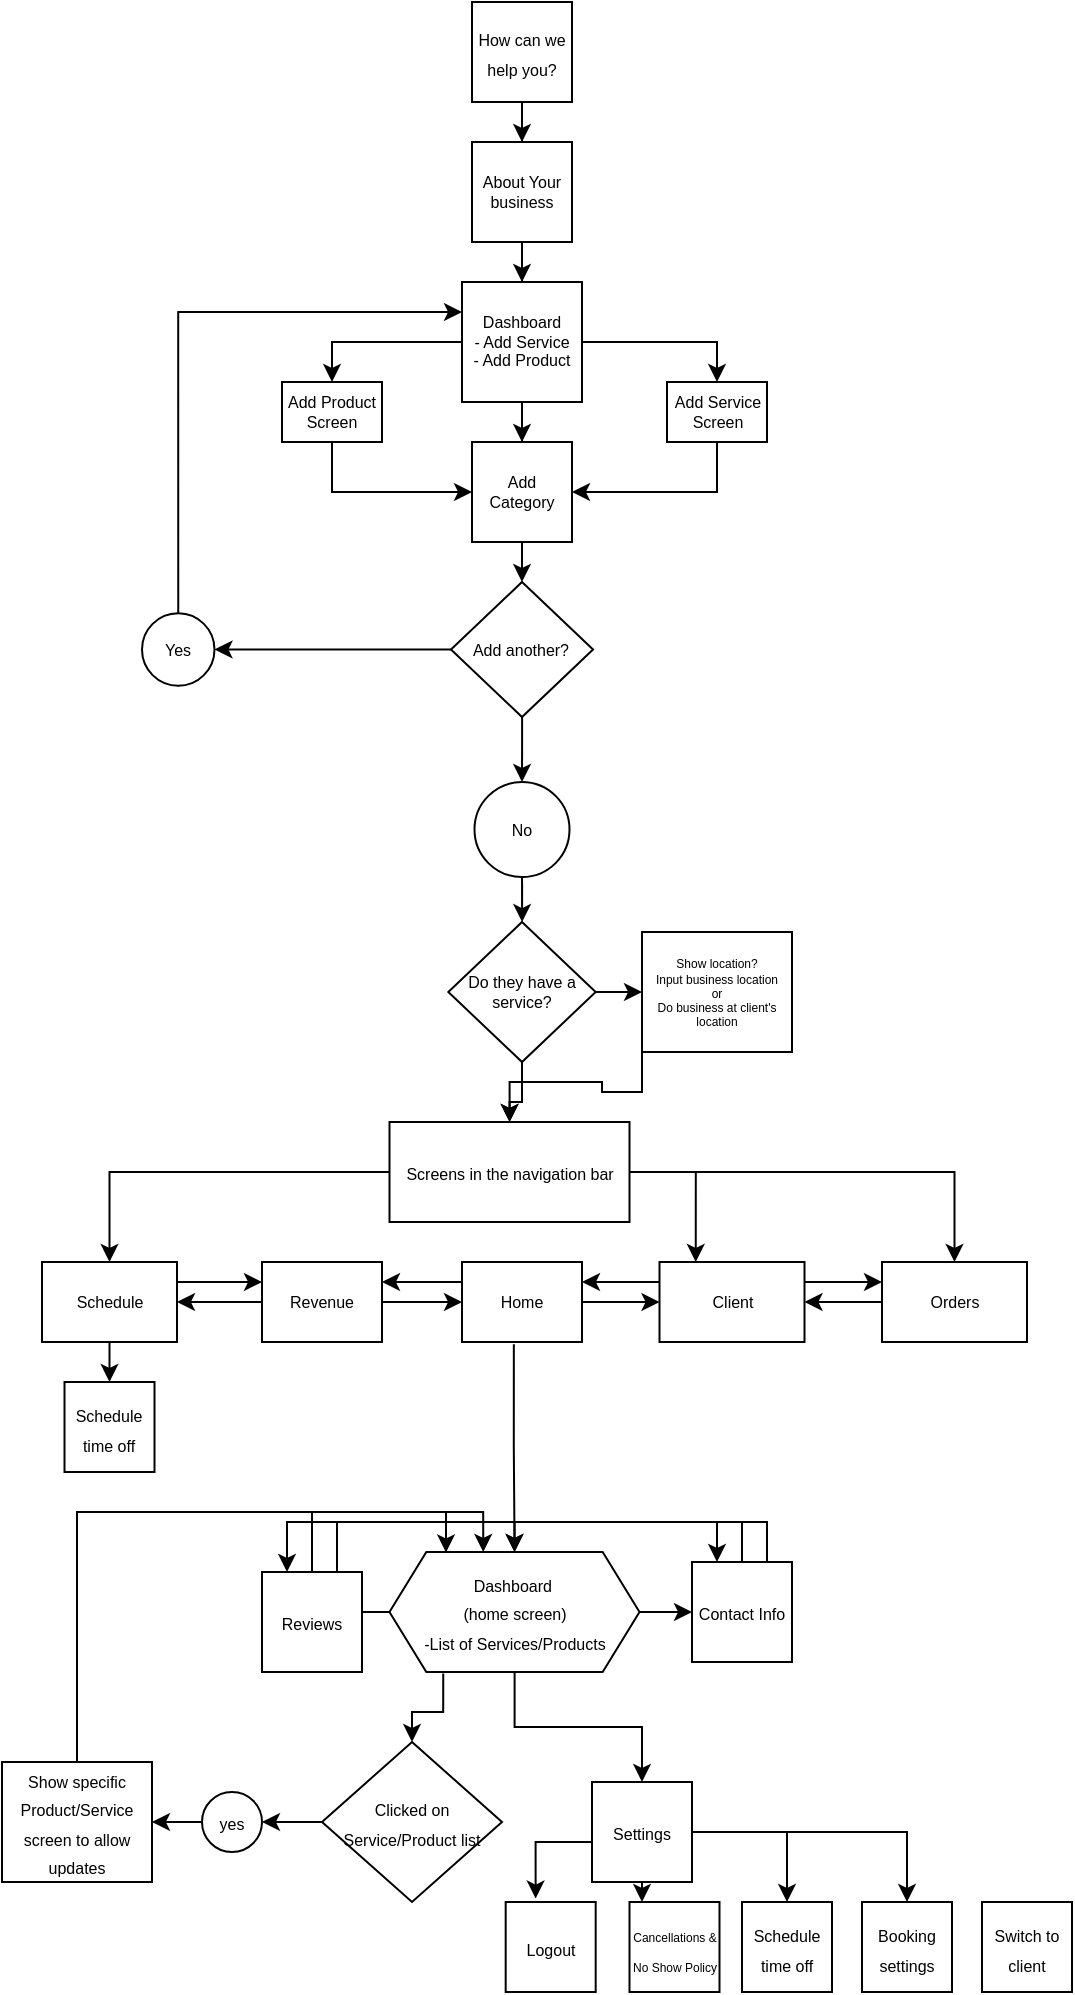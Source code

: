 <mxfile version="24.7.17">
  <diagram name="Page-1" id="rSMZ6AlR001EZLdGAVFS">
    <mxGraphModel dx="2008" dy="760" grid="1" gridSize="10" guides="1" tooltips="1" connect="1" arrows="1" fold="1" page="1" pageScale="1" pageWidth="850" pageHeight="1100" math="0" shadow="0">
      <root>
        <mxCell id="0" />
        <mxCell id="1" parent="0" />
        <mxCell id="dexEl2o01k-u0EFsVKIC-5" value="" style="edgeStyle=orthogonalEdgeStyle;rounded=0;orthogonalLoop=1;jettySize=auto;html=1;" parent="1" source="dexEl2o01k-u0EFsVKIC-1" target="dexEl2o01k-u0EFsVKIC-2" edge="1">
          <mxGeometry relative="1" as="geometry" />
        </mxCell>
        <mxCell id="dexEl2o01k-u0EFsVKIC-1" value="&lt;font style=&quot;font-size: 8px;&quot;&gt;How can we help you?&lt;/font&gt;" style="whiteSpace=wrap;html=1;aspect=fixed;" parent="1" vertex="1">
          <mxGeometry x="395" y="10" width="50" height="50" as="geometry" />
        </mxCell>
        <mxCell id="dexEl2o01k-u0EFsVKIC-6" value="" style="edgeStyle=orthogonalEdgeStyle;rounded=0;orthogonalLoop=1;jettySize=auto;html=1;fontSize=8;" parent="1" source="dexEl2o01k-u0EFsVKIC-2" target="dexEl2o01k-u0EFsVKIC-34" edge="1">
          <mxGeometry relative="1" as="geometry" />
        </mxCell>
        <mxCell id="dexEl2o01k-u0EFsVKIC-2" value="About Your business" style="whiteSpace=wrap;html=1;aspect=fixed;fontSize=8;" parent="1" vertex="1">
          <mxGeometry x="395" y="80" width="50" height="50" as="geometry" />
        </mxCell>
        <mxCell id="dexEl2o01k-u0EFsVKIC-10" value="" style="edgeStyle=orthogonalEdgeStyle;rounded=0;orthogonalLoop=1;jettySize=auto;html=1;fontSize=8;entryX=0.5;entryY=0;entryDx=0;entryDy=0;" parent="1" source="dexEl2o01k-u0EFsVKIC-34" target="dexEl2o01k-u0EFsVKIC-9" edge="1">
          <mxGeometry relative="1" as="geometry" />
        </mxCell>
        <mxCell id="dexEl2o01k-u0EFsVKIC-12" value="" style="edgeStyle=orthogonalEdgeStyle;rounded=0;orthogonalLoop=1;jettySize=auto;html=1;exitX=0;exitY=0.5;exitDx=0;exitDy=0;fontSize=8;entryX=0.5;entryY=0;entryDx=0;entryDy=0;" parent="1" source="dexEl2o01k-u0EFsVKIC-34" target="dexEl2o01k-u0EFsVKIC-11" edge="1">
          <mxGeometry relative="1" as="geometry" />
        </mxCell>
        <mxCell id="dexEl2o01k-u0EFsVKIC-23" value="" style="edgeStyle=orthogonalEdgeStyle;rounded=0;orthogonalLoop=1;jettySize=auto;html=1;exitX=0.5;exitY=1;exitDx=0;exitDy=0;fontSize=8;" parent="1" source="dexEl2o01k-u0EFsVKIC-34" target="dexEl2o01k-u0EFsVKIC-13" edge="1">
          <mxGeometry relative="1" as="geometry" />
        </mxCell>
        <mxCell id="dexEl2o01k-u0EFsVKIC-25" style="edgeStyle=orthogonalEdgeStyle;rounded=0;orthogonalLoop=1;jettySize=auto;html=1;exitX=0.5;exitY=1;exitDx=0;exitDy=0;entryX=1;entryY=0.5;entryDx=0;entryDy=0;fontSize=8;" parent="1" source="dexEl2o01k-u0EFsVKIC-9" target="dexEl2o01k-u0EFsVKIC-13" edge="1">
          <mxGeometry relative="1" as="geometry" />
        </mxCell>
        <mxCell id="dexEl2o01k-u0EFsVKIC-9" value="Add Service Screen" style="whiteSpace=wrap;html=1;fontSize=8;" parent="1" vertex="1">
          <mxGeometry x="492.5" y="200" width="50" height="30" as="geometry" />
        </mxCell>
        <mxCell id="dexEl2o01k-u0EFsVKIC-26" style="edgeStyle=orthogonalEdgeStyle;rounded=0;orthogonalLoop=1;jettySize=auto;html=1;exitX=0.5;exitY=1;exitDx=0;exitDy=0;entryX=0;entryY=0.5;entryDx=0;entryDy=0;fontSize=8;" parent="1" source="dexEl2o01k-u0EFsVKIC-11" target="dexEl2o01k-u0EFsVKIC-13" edge="1">
          <mxGeometry relative="1" as="geometry" />
        </mxCell>
        <mxCell id="dexEl2o01k-u0EFsVKIC-11" value="Add Product Screen" style="whiteSpace=wrap;html=1;fontSize=8;" parent="1" vertex="1">
          <mxGeometry x="300" y="200" width="50" height="30" as="geometry" />
        </mxCell>
        <mxCell id="dexEl2o01k-u0EFsVKIC-29" value="" style="edgeStyle=orthogonalEdgeStyle;rounded=0;orthogonalLoop=1;jettySize=auto;html=1;fontSize=8;" parent="1" source="dexEl2o01k-u0EFsVKIC-13" target="dexEl2o01k-u0EFsVKIC-28" edge="1">
          <mxGeometry relative="1" as="geometry" />
        </mxCell>
        <mxCell id="dexEl2o01k-u0EFsVKIC-13" value="Add Category" style="whiteSpace=wrap;html=1;aspect=fixed;fontSize=8;" parent="1" vertex="1">
          <mxGeometry x="395" y="230" width="50" height="50" as="geometry" />
        </mxCell>
        <mxCell id="ZTmPgTyhNYrfy_NPzgEH-29" style="edgeStyle=orthogonalEdgeStyle;rounded=0;orthogonalLoop=1;jettySize=auto;html=1;exitX=0;exitY=1;exitDx=0;exitDy=0;" edge="1" parent="1" source="dexEl2o01k-u0EFsVKIC-17" target="ZTmPgTyhNYrfy_NPzgEH-21">
          <mxGeometry relative="1" as="geometry" />
        </mxCell>
        <mxCell id="dexEl2o01k-u0EFsVKIC-17" value="&lt;font style=&quot;font-size: 6px;&quot;&gt;Show location?&lt;br&gt;&lt;/font&gt;&lt;div style=&quot;font-size: 6px;&quot;&gt;&lt;font style=&quot;font-size: 6px;&quot;&gt;Input business location&lt;/font&gt;&lt;/div&gt;&lt;div style=&quot;font-size: 6px;&quot;&gt;&lt;font style=&quot;font-size: 6px;&quot;&gt;or&lt;/font&gt;&lt;/div&gt;&lt;div style=&quot;font-size: 6px;&quot;&gt;&lt;font style=&quot;font-size: 6px;&quot;&gt;Do business at client&#39;s location&lt;br&gt;&lt;/font&gt;&lt;/div&gt;" style="whiteSpace=wrap;html=1;fontSize=8;" parent="1" vertex="1">
          <mxGeometry x="480" y="475" width="75" height="60" as="geometry" />
        </mxCell>
        <mxCell id="dexEl2o01k-u0EFsVKIC-31" value="" style="edgeStyle=orthogonalEdgeStyle;rounded=0;orthogonalLoop=1;jettySize=auto;html=1;fontSize=8;" parent="1" source="dexEl2o01k-u0EFsVKIC-28" target="dexEl2o01k-u0EFsVKIC-30" edge="1">
          <mxGeometry relative="1" as="geometry" />
        </mxCell>
        <mxCell id="dexEl2o01k-u0EFsVKIC-36" value="" style="edgeStyle=orthogonalEdgeStyle;rounded=0;orthogonalLoop=1;jettySize=auto;html=1;fontSize=8;" parent="1" source="dexEl2o01k-u0EFsVKIC-28" target="dexEl2o01k-u0EFsVKIC-35" edge="1">
          <mxGeometry relative="1" as="geometry" />
        </mxCell>
        <mxCell id="dexEl2o01k-u0EFsVKIC-28" value="Add another?" style="rhombus;whiteSpace=wrap;html=1;fontSize=8;" parent="1" vertex="1">
          <mxGeometry x="384.48" y="300" width="71.05" height="67.5" as="geometry" />
        </mxCell>
        <mxCell id="dexEl2o01k-u0EFsVKIC-41" style="edgeStyle=orthogonalEdgeStyle;rounded=0;orthogonalLoop=1;jettySize=auto;html=1;exitX=0.5;exitY=0;exitDx=0;exitDy=0;entryX=0;entryY=0.25;entryDx=0;entryDy=0;" parent="1" source="dexEl2o01k-u0EFsVKIC-30" target="dexEl2o01k-u0EFsVKIC-34" edge="1">
          <mxGeometry relative="1" as="geometry">
            <mxPoint x="298.205" y="160" as="targetPoint" />
          </mxGeometry>
        </mxCell>
        <mxCell id="dexEl2o01k-u0EFsVKIC-30" value="Yes" style="ellipse;whiteSpace=wrap;html=1;fontSize=8;" parent="1" vertex="1">
          <mxGeometry x="230" y="315.63" width="36.25" height="36.25" as="geometry" />
        </mxCell>
        <mxCell id="dexEl2o01k-u0EFsVKIC-34" value="&lt;div style=&quot;font-size: 8px;&quot;&gt;Dashboard&lt;/div&gt;&lt;div style=&quot;font-size: 8px;&quot;&gt;- Add Service&lt;/div&gt;&lt;div style=&quot;font-size: 8px;&quot;&gt;- Add Product&lt;br style=&quot;font-size: 8px;&quot;&gt;&lt;/div&gt;" style="whiteSpace=wrap;html=1;aspect=fixed;fontSize=8;" parent="1" vertex="1">
          <mxGeometry x="390" y="150" width="60" height="60" as="geometry" />
        </mxCell>
        <mxCell id="dexEl2o01k-u0EFsVKIC-42" value="" style="edgeStyle=orthogonalEdgeStyle;rounded=0;orthogonalLoop=1;jettySize=auto;html=1;" parent="1" source="dexEl2o01k-u0EFsVKIC-35" target="dexEl2o01k-u0EFsVKIC-39" edge="1">
          <mxGeometry relative="1" as="geometry" />
        </mxCell>
        <mxCell id="dexEl2o01k-u0EFsVKIC-35" value="No" style="ellipse;whiteSpace=wrap;html=1;fontSize=8;" parent="1" vertex="1">
          <mxGeometry x="396.25" y="400" width="47.5" height="47.5" as="geometry" />
        </mxCell>
        <mxCell id="dexEl2o01k-u0EFsVKIC-45" value="" style="edgeStyle=orthogonalEdgeStyle;rounded=0;orthogonalLoop=1;jettySize=auto;html=1;" parent="1" source="dexEl2o01k-u0EFsVKIC-39" target="dexEl2o01k-u0EFsVKIC-17" edge="1">
          <mxGeometry relative="1" as="geometry" />
        </mxCell>
        <mxCell id="ZTmPgTyhNYrfy_NPzgEH-30" style="edgeStyle=orthogonalEdgeStyle;rounded=0;orthogonalLoop=1;jettySize=auto;html=1;exitX=0.5;exitY=1;exitDx=0;exitDy=0;" edge="1" parent="1" source="dexEl2o01k-u0EFsVKIC-39" target="ZTmPgTyhNYrfy_NPzgEH-21">
          <mxGeometry relative="1" as="geometry" />
        </mxCell>
        <mxCell id="dexEl2o01k-u0EFsVKIC-39" value="Do they have a service?" style="rhombus;whiteSpace=wrap;html=1;fontSize=8;" parent="1" vertex="1">
          <mxGeometry x="383.16" y="470" width="73.68" height="70" as="geometry" />
        </mxCell>
        <mxCell id="ZTmPgTyhNYrfy_NPzgEH-2" value="" style="edgeStyle=orthogonalEdgeStyle;rounded=0;orthogonalLoop=1;jettySize=auto;html=1;" edge="1" parent="1" source="dexEl2o01k-u0EFsVKIC-46" target="dexEl2o01k-u0EFsVKIC-47">
          <mxGeometry relative="1" as="geometry" />
        </mxCell>
        <mxCell id="ZTmPgTyhNYrfy_NPzgEH-3" value="" style="edgeStyle=orthogonalEdgeStyle;rounded=0;orthogonalLoop=1;jettySize=auto;html=1;" edge="1" parent="1" source="dexEl2o01k-u0EFsVKIC-46" target="ZTmPgTyhNYrfy_NPzgEH-1">
          <mxGeometry relative="1" as="geometry" />
        </mxCell>
        <mxCell id="ZTmPgTyhNYrfy_NPzgEH-11" value="" style="edgeStyle=orthogonalEdgeStyle;rounded=0;orthogonalLoop=1;jettySize=auto;html=1;exitX=0.215;exitY=1.013;exitDx=0;exitDy=0;exitPerimeter=0;" edge="1" parent="1" source="dexEl2o01k-u0EFsVKIC-46" target="ZTmPgTyhNYrfy_NPzgEH-10">
          <mxGeometry relative="1" as="geometry" />
        </mxCell>
        <mxCell id="ZTmPgTyhNYrfy_NPzgEH-51" style="edgeStyle=orthogonalEdgeStyle;rounded=0;orthogonalLoop=1;jettySize=auto;html=1;" edge="1" parent="1" source="dexEl2o01k-u0EFsVKIC-46" target="ZTmPgTyhNYrfy_NPzgEH-50">
          <mxGeometry relative="1" as="geometry" />
        </mxCell>
        <mxCell id="dexEl2o01k-u0EFsVKIC-46" value="&lt;p align=&quot;center&quot; style=&quot;line-height: 70%;&quot;&gt;&lt;/p&gt;&lt;div align=&quot;center&quot;&gt;&lt;font style=&quot;font-size: 8px;&quot;&gt;&amp;nbsp;&amp;nbsp;&amp;nbsp; Dashboard&amp;nbsp;&amp;nbsp;&amp;nbsp;&amp;nbsp;&amp;nbsp;&lt;/font&gt;&lt;/div&gt;&lt;div align=&quot;center&quot;&gt;&lt;font style=&quot;font-size: 8px;&quot;&gt;(home screen)&lt;/font&gt;&lt;/div&gt;&lt;div align=&quot;center&quot;&gt;&lt;font style=&quot;font-size: 8px;&quot;&gt;-List of Services/Products&lt;br&gt;&lt;/font&gt;&lt;/div&gt;&lt;p align=&quot;center&quot;&gt;&lt;/p&gt;" style="shape=hexagon;perimeter=hexagonPerimeter2;whiteSpace=wrap;html=1;fixedSize=1;size=18.41;align=center;" parent="1" vertex="1">
          <mxGeometry x="353.75" y="785" width="125" height="60" as="geometry" />
        </mxCell>
        <mxCell id="ZTmPgTyhNYrfy_NPzgEH-6" style="edgeStyle=orthogonalEdgeStyle;rounded=0;orthogonalLoop=1;jettySize=auto;html=1;exitX=0.5;exitY=0;exitDx=0;exitDy=0;entryX=0.375;entryY=0;entryDx=0;entryDy=0;" edge="1" parent="1" source="dexEl2o01k-u0EFsVKIC-47" target="dexEl2o01k-u0EFsVKIC-46">
          <mxGeometry relative="1" as="geometry" />
        </mxCell>
        <mxCell id="ZTmPgTyhNYrfy_NPzgEH-7" style="edgeStyle=orthogonalEdgeStyle;rounded=0;orthogonalLoop=1;jettySize=auto;html=1;exitX=0.75;exitY=0;exitDx=0;exitDy=0;entryX=0.25;entryY=0;entryDx=0;entryDy=0;" edge="1" parent="1" source="dexEl2o01k-u0EFsVKIC-47" target="ZTmPgTyhNYrfy_NPzgEH-1">
          <mxGeometry relative="1" as="geometry" />
        </mxCell>
        <mxCell id="dexEl2o01k-u0EFsVKIC-47" value="&lt;font style=&quot;font-size: 8px;&quot;&gt;Reviews&lt;/font&gt;" style="whiteSpace=wrap;html=1;aspect=fixed;" parent="1" vertex="1">
          <mxGeometry x="290" y="795" width="50" height="50" as="geometry" />
        </mxCell>
        <mxCell id="ZTmPgTyhNYrfy_NPzgEH-8" style="edgeStyle=orthogonalEdgeStyle;rounded=0;orthogonalLoop=1;jettySize=auto;html=1;exitX=0.5;exitY=0;exitDx=0;exitDy=0;entryX=0.5;entryY=0;entryDx=0;entryDy=0;" edge="1" parent="1" source="ZTmPgTyhNYrfy_NPzgEH-1" target="dexEl2o01k-u0EFsVKIC-46">
          <mxGeometry relative="1" as="geometry" />
        </mxCell>
        <mxCell id="ZTmPgTyhNYrfy_NPzgEH-9" style="edgeStyle=orthogonalEdgeStyle;rounded=0;orthogonalLoop=1;jettySize=auto;html=1;exitX=0.75;exitY=0;exitDx=0;exitDy=0;entryX=0.25;entryY=0;entryDx=0;entryDy=0;" edge="1" parent="1" source="ZTmPgTyhNYrfy_NPzgEH-1" target="dexEl2o01k-u0EFsVKIC-47">
          <mxGeometry relative="1" as="geometry" />
        </mxCell>
        <mxCell id="ZTmPgTyhNYrfy_NPzgEH-1" value="&lt;font style=&quot;font-size: 8px;&quot;&gt;Contact Info&lt;/font&gt;" style="whiteSpace=wrap;html=1;aspect=fixed;" vertex="1" parent="1">
          <mxGeometry x="505" y="790" width="50" height="50" as="geometry" />
        </mxCell>
        <mxCell id="ZTmPgTyhNYrfy_NPzgEH-13" value="" style="edgeStyle=orthogonalEdgeStyle;rounded=0;orthogonalLoop=1;jettySize=auto;html=1;exitX=0;exitY=0.5;exitDx=0;exitDy=0;" edge="1" parent="1" source="ZTmPgTyhNYrfy_NPzgEH-10" target="ZTmPgTyhNYrfy_NPzgEH-12">
          <mxGeometry relative="1" as="geometry" />
        </mxCell>
        <mxCell id="ZTmPgTyhNYrfy_NPzgEH-10" value="&lt;font style=&quot;font-size: 8px;&quot;&gt;Clicked on Service/Product list&lt;/font&gt;" style="rhombus;whiteSpace=wrap;html=1;" vertex="1" parent="1">
          <mxGeometry x="320" y="880" width="90" height="80" as="geometry" />
        </mxCell>
        <mxCell id="ZTmPgTyhNYrfy_NPzgEH-15" value="" style="edgeStyle=orthogonalEdgeStyle;rounded=0;orthogonalLoop=1;jettySize=auto;html=1;" edge="1" parent="1" source="ZTmPgTyhNYrfy_NPzgEH-12" target="ZTmPgTyhNYrfy_NPzgEH-14">
          <mxGeometry relative="1" as="geometry" />
        </mxCell>
        <mxCell id="ZTmPgTyhNYrfy_NPzgEH-12" value="&lt;p style=&quot;line-height: 100%;&quot;&gt;&lt;font style=&quot;font-size: 8px;&quot;&gt;yes&lt;/font&gt;&lt;/p&gt;" style="ellipse;whiteSpace=wrap;html=1;" vertex="1" parent="1">
          <mxGeometry x="260" y="905" width="30" height="30" as="geometry" />
        </mxCell>
        <mxCell id="ZTmPgTyhNYrfy_NPzgEH-14" value="&lt;font style=&quot;font-size: 8px;&quot;&gt;Show specific Product/Service screen to allow updates&lt;br&gt;&lt;/font&gt;" style="whiteSpace=wrap;html=1;" vertex="1" parent="1">
          <mxGeometry x="160" y="890" width="75" height="60" as="geometry" />
        </mxCell>
        <mxCell id="ZTmPgTyhNYrfy_NPzgEH-16" style="edgeStyle=orthogonalEdgeStyle;rounded=0;orthogonalLoop=1;jettySize=auto;html=1;exitX=0.5;exitY=0;exitDx=0;exitDy=0;entryX=0.226;entryY=0.004;entryDx=0;entryDy=0;entryPerimeter=0;" edge="1" parent="1" source="ZTmPgTyhNYrfy_NPzgEH-14" target="dexEl2o01k-u0EFsVKIC-46">
          <mxGeometry relative="1" as="geometry" />
        </mxCell>
        <mxCell id="ZTmPgTyhNYrfy_NPzgEH-39" style="edgeStyle=orthogonalEdgeStyle;rounded=0;orthogonalLoop=1;jettySize=auto;html=1;" edge="1" parent="1" source="ZTmPgTyhNYrfy_NPzgEH-21" target="ZTmPgTyhNYrfy_NPzgEH-23">
          <mxGeometry relative="1" as="geometry" />
        </mxCell>
        <mxCell id="ZTmPgTyhNYrfy_NPzgEH-41" style="edgeStyle=orthogonalEdgeStyle;rounded=0;orthogonalLoop=1;jettySize=auto;html=1;entryX=0.25;entryY=0;entryDx=0;entryDy=0;" edge="1" parent="1" source="ZTmPgTyhNYrfy_NPzgEH-21" target="ZTmPgTyhNYrfy_NPzgEH-25">
          <mxGeometry relative="1" as="geometry" />
        </mxCell>
        <mxCell id="ZTmPgTyhNYrfy_NPzgEH-42" style="edgeStyle=orthogonalEdgeStyle;rounded=0;orthogonalLoop=1;jettySize=auto;html=1;" edge="1" parent="1" source="ZTmPgTyhNYrfy_NPzgEH-21" target="ZTmPgTyhNYrfy_NPzgEH-27">
          <mxGeometry relative="1" as="geometry" />
        </mxCell>
        <mxCell id="ZTmPgTyhNYrfy_NPzgEH-21" value="&lt;font style=&quot;font-size: 8px;&quot;&gt;Screens in the navigation bar&lt;/font&gt;" style="rounded=0;whiteSpace=wrap;html=1;" vertex="1" parent="1">
          <mxGeometry x="353.75" y="570" width="120" height="50" as="geometry" />
        </mxCell>
        <mxCell id="ZTmPgTyhNYrfy_NPzgEH-36" style="edgeStyle=orthogonalEdgeStyle;rounded=0;orthogonalLoop=1;jettySize=auto;html=1;exitX=1;exitY=0.25;exitDx=0;exitDy=0;entryX=0;entryY=0.25;entryDx=0;entryDy=0;" edge="1" parent="1" source="ZTmPgTyhNYrfy_NPzgEH-23" target="ZTmPgTyhNYrfy_NPzgEH-24">
          <mxGeometry relative="1" as="geometry" />
        </mxCell>
        <mxCell id="ZTmPgTyhNYrfy_NPzgEH-49" value="" style="edgeStyle=orthogonalEdgeStyle;rounded=0;orthogonalLoop=1;jettySize=auto;html=1;" edge="1" parent="1" source="ZTmPgTyhNYrfy_NPzgEH-23" target="ZTmPgTyhNYrfy_NPzgEH-48">
          <mxGeometry relative="1" as="geometry" />
        </mxCell>
        <mxCell id="ZTmPgTyhNYrfy_NPzgEH-23" value="Schedule" style="rounded=0;whiteSpace=wrap;html=1;fontSize=8;" vertex="1" parent="1">
          <mxGeometry x="180" y="640" width="67.5" height="40" as="geometry" />
        </mxCell>
        <mxCell id="ZTmPgTyhNYrfy_NPzgEH-33" value="" style="edgeStyle=orthogonalEdgeStyle;rounded=0;orthogonalLoop=1;jettySize=auto;html=1;" edge="1" parent="1" source="ZTmPgTyhNYrfy_NPzgEH-24" target="ZTmPgTyhNYrfy_NPzgEH-23">
          <mxGeometry relative="1" as="geometry" />
        </mxCell>
        <mxCell id="ZTmPgTyhNYrfy_NPzgEH-44" style="edgeStyle=orthogonalEdgeStyle;rounded=0;orthogonalLoop=1;jettySize=auto;html=1;entryX=0;entryY=0.5;entryDx=0;entryDy=0;" edge="1" parent="1" source="ZTmPgTyhNYrfy_NPzgEH-24" target="ZTmPgTyhNYrfy_NPzgEH-43">
          <mxGeometry relative="1" as="geometry" />
        </mxCell>
        <mxCell id="ZTmPgTyhNYrfy_NPzgEH-24" value="Revenue" style="rounded=0;whiteSpace=wrap;html=1;fontSize=8;" vertex="1" parent="1">
          <mxGeometry x="290" y="640" width="60" height="40" as="geometry" />
        </mxCell>
        <mxCell id="ZTmPgTyhNYrfy_NPzgEH-38" style="edgeStyle=orthogonalEdgeStyle;rounded=0;orthogonalLoop=1;jettySize=auto;html=1;exitX=1;exitY=0.25;exitDx=0;exitDy=0;entryX=0;entryY=0.25;entryDx=0;entryDy=0;" edge="1" parent="1" source="ZTmPgTyhNYrfy_NPzgEH-25" target="ZTmPgTyhNYrfy_NPzgEH-27">
          <mxGeometry relative="1" as="geometry" />
        </mxCell>
        <mxCell id="ZTmPgTyhNYrfy_NPzgEH-46" style="edgeStyle=orthogonalEdgeStyle;rounded=0;orthogonalLoop=1;jettySize=auto;html=1;exitX=0;exitY=0.25;exitDx=0;exitDy=0;entryX=1;entryY=0.25;entryDx=0;entryDy=0;" edge="1" parent="1" source="ZTmPgTyhNYrfy_NPzgEH-25" target="ZTmPgTyhNYrfy_NPzgEH-43">
          <mxGeometry relative="1" as="geometry" />
        </mxCell>
        <mxCell id="ZTmPgTyhNYrfy_NPzgEH-25" value="Client" style="rounded=0;whiteSpace=wrap;html=1;fontSize=8;" vertex="1" parent="1">
          <mxGeometry x="488.75" y="640" width="72.5" height="40" as="geometry" />
        </mxCell>
        <mxCell id="ZTmPgTyhNYrfy_NPzgEH-28" value="" style="edgeStyle=orthogonalEdgeStyle;rounded=0;orthogonalLoop=1;jettySize=auto;html=1;exitX=0.432;exitY=1.029;exitDx=0;exitDy=0;exitPerimeter=0;" edge="1" parent="1" source="ZTmPgTyhNYrfy_NPzgEH-43" target="dexEl2o01k-u0EFsVKIC-46">
          <mxGeometry relative="1" as="geometry" />
        </mxCell>
        <mxCell id="ZTmPgTyhNYrfy_NPzgEH-31" value="" style="edgeStyle=orthogonalEdgeStyle;rounded=0;orthogonalLoop=1;jettySize=auto;html=1;" edge="1" parent="1" source="ZTmPgTyhNYrfy_NPzgEH-27" target="ZTmPgTyhNYrfy_NPzgEH-25">
          <mxGeometry relative="1" as="geometry" />
        </mxCell>
        <mxCell id="ZTmPgTyhNYrfy_NPzgEH-27" value="Orders" style="rounded=0;whiteSpace=wrap;html=1;fontSize=8;" vertex="1" parent="1">
          <mxGeometry x="600" y="640" width="72.5" height="40" as="geometry" />
        </mxCell>
        <mxCell id="ZTmPgTyhNYrfy_NPzgEH-45" style="edgeStyle=orthogonalEdgeStyle;rounded=0;orthogonalLoop=1;jettySize=auto;html=1;" edge="1" parent="1" source="ZTmPgTyhNYrfy_NPzgEH-43" target="ZTmPgTyhNYrfy_NPzgEH-25">
          <mxGeometry relative="1" as="geometry" />
        </mxCell>
        <mxCell id="ZTmPgTyhNYrfy_NPzgEH-47" style="edgeStyle=orthogonalEdgeStyle;rounded=0;orthogonalLoop=1;jettySize=auto;html=1;exitX=0;exitY=0.25;exitDx=0;exitDy=0;entryX=1;entryY=0.25;entryDx=0;entryDy=0;" edge="1" parent="1" source="ZTmPgTyhNYrfy_NPzgEH-43" target="ZTmPgTyhNYrfy_NPzgEH-24">
          <mxGeometry relative="1" as="geometry" />
        </mxCell>
        <mxCell id="ZTmPgTyhNYrfy_NPzgEH-43" value="Home" style="rounded=0;whiteSpace=wrap;html=1;fontSize=8;" vertex="1" parent="1">
          <mxGeometry x="390" y="640" width="60" height="40" as="geometry" />
        </mxCell>
        <mxCell id="ZTmPgTyhNYrfy_NPzgEH-48" value="&lt;font style=&quot;font-size: 8px;&quot;&gt;Schedule time off&lt;/font&gt;" style="whiteSpace=wrap;html=1;aspect=fixed;" vertex="1" parent="1">
          <mxGeometry x="191.25" y="700" width="45" height="45" as="geometry" />
        </mxCell>
        <mxCell id="ZTmPgTyhNYrfy_NPzgEH-53" value="" style="edgeStyle=orthogonalEdgeStyle;rounded=0;orthogonalLoop=1;jettySize=auto;html=1;" edge="1" parent="1" source="ZTmPgTyhNYrfy_NPzgEH-50" target="ZTmPgTyhNYrfy_NPzgEH-52">
          <mxGeometry relative="1" as="geometry" />
        </mxCell>
        <mxCell id="ZTmPgTyhNYrfy_NPzgEH-55" style="edgeStyle=orthogonalEdgeStyle;rounded=0;orthogonalLoop=1;jettySize=auto;html=1;entryX=0.5;entryY=0;entryDx=0;entryDy=0;" edge="1" parent="1" source="ZTmPgTyhNYrfy_NPzgEH-50" target="ZTmPgTyhNYrfy_NPzgEH-54">
          <mxGeometry relative="1" as="geometry" />
        </mxCell>
        <mxCell id="ZTmPgTyhNYrfy_NPzgEH-61" style="edgeStyle=orthogonalEdgeStyle;rounded=0;orthogonalLoop=1;jettySize=auto;html=1;" edge="1" parent="1" source="ZTmPgTyhNYrfy_NPzgEH-50" target="ZTmPgTyhNYrfy_NPzgEH-59">
          <mxGeometry relative="1" as="geometry">
            <Array as="points">
              <mxPoint x="490" y="960" />
              <mxPoint x="490" y="960" />
            </Array>
          </mxGeometry>
        </mxCell>
        <mxCell id="ZTmPgTyhNYrfy_NPzgEH-50" value="&lt;font style=&quot;font-size: 8px;&quot;&gt;Settings&lt;/font&gt;" style="whiteSpace=wrap;html=1;aspect=fixed;" vertex="1" parent="1">
          <mxGeometry x="455" y="900" width="50" height="50" as="geometry" />
        </mxCell>
        <mxCell id="ZTmPgTyhNYrfy_NPzgEH-52" value="&lt;font style=&quot;font-size: 8px;&quot;&gt;Schedule time off&lt;/font&gt;" style="whiteSpace=wrap;html=1;aspect=fixed;" vertex="1" parent="1">
          <mxGeometry x="530" y="960" width="45" height="45" as="geometry" />
        </mxCell>
        <mxCell id="ZTmPgTyhNYrfy_NPzgEH-54" value="&lt;font style=&quot;font-size: 8px;&quot;&gt;Booking settings&lt;br&gt;&lt;/font&gt;" style="whiteSpace=wrap;html=1;aspect=fixed;" vertex="1" parent="1">
          <mxGeometry x="590" y="960" width="45" height="45" as="geometry" />
        </mxCell>
        <mxCell id="ZTmPgTyhNYrfy_NPzgEH-58" value="&lt;font style=&quot;font-size: 8px;&quot;&gt;Switch to client&lt;font style=&quot;font-size: 8px;&quot;&gt;&lt;br&gt;&lt;/font&gt;&lt;/font&gt;" style="whiteSpace=wrap;html=1;aspect=fixed;" vertex="1" parent="1">
          <mxGeometry x="650" y="960" width="45" height="45" as="geometry" />
        </mxCell>
        <mxCell id="ZTmPgTyhNYrfy_NPzgEH-59" value="&lt;font style=&quot;font-size: 6px;&quot;&gt;Cancellations &amp;amp; No Show Policy&lt;font style=&quot;font-size: 6px;&quot;&gt;&lt;br&gt;&lt;/font&gt;&lt;/font&gt;&lt;font style=&quot;font-size: 8px;&quot;&gt;&lt;font style=&quot;font-size: 8px;&quot;&gt;&lt;/font&gt;&lt;/font&gt;" style="whiteSpace=wrap;html=1;aspect=fixed;" vertex="1" parent="1">
          <mxGeometry x="473.75" y="960" width="45" height="45" as="geometry" />
        </mxCell>
        <mxCell id="ZTmPgTyhNYrfy_NPzgEH-60" value="&lt;font style=&quot;font-size: 8px;&quot;&gt;Logout&lt;/font&gt;" style="whiteSpace=wrap;html=1;aspect=fixed;" vertex="1" parent="1">
          <mxGeometry x="411.84" y="960" width="45" height="45" as="geometry" />
        </mxCell>
        <mxCell id="ZTmPgTyhNYrfy_NPzgEH-62" style="edgeStyle=orthogonalEdgeStyle;rounded=0;orthogonalLoop=1;jettySize=auto;html=1;entryX=0.333;entryY=-0.038;entryDx=0;entryDy=0;entryPerimeter=0;" edge="1" parent="1" source="ZTmPgTyhNYrfy_NPzgEH-50" target="ZTmPgTyhNYrfy_NPzgEH-60">
          <mxGeometry relative="1" as="geometry">
            <Array as="points">
              <mxPoint x="427" y="930" />
            </Array>
          </mxGeometry>
        </mxCell>
      </root>
    </mxGraphModel>
  </diagram>
</mxfile>
